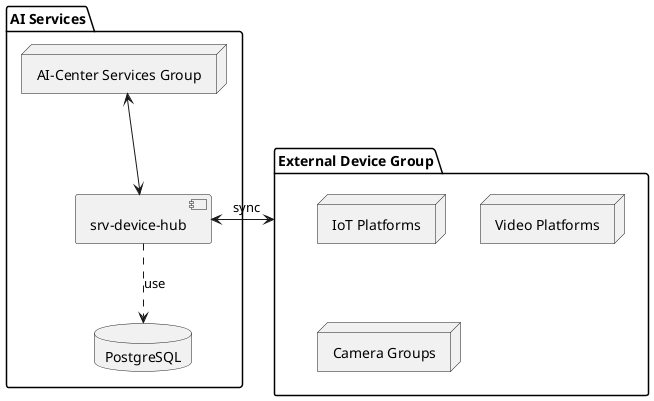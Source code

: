 @startuml

package "AI Services" {
  node "AI-Center Services Group" as center
  database "PostgreSQL" as PG

  center <--> [srv-device-hub]
  [srv-device-hub] ..> PG : use
}

package "External Device Group" as external {
  node "IoT Platforms" as iot
  node "Video Platforms" as video
  node "Camera Groups"
}

[srv-device-hub] <-> external : sync

@enduml